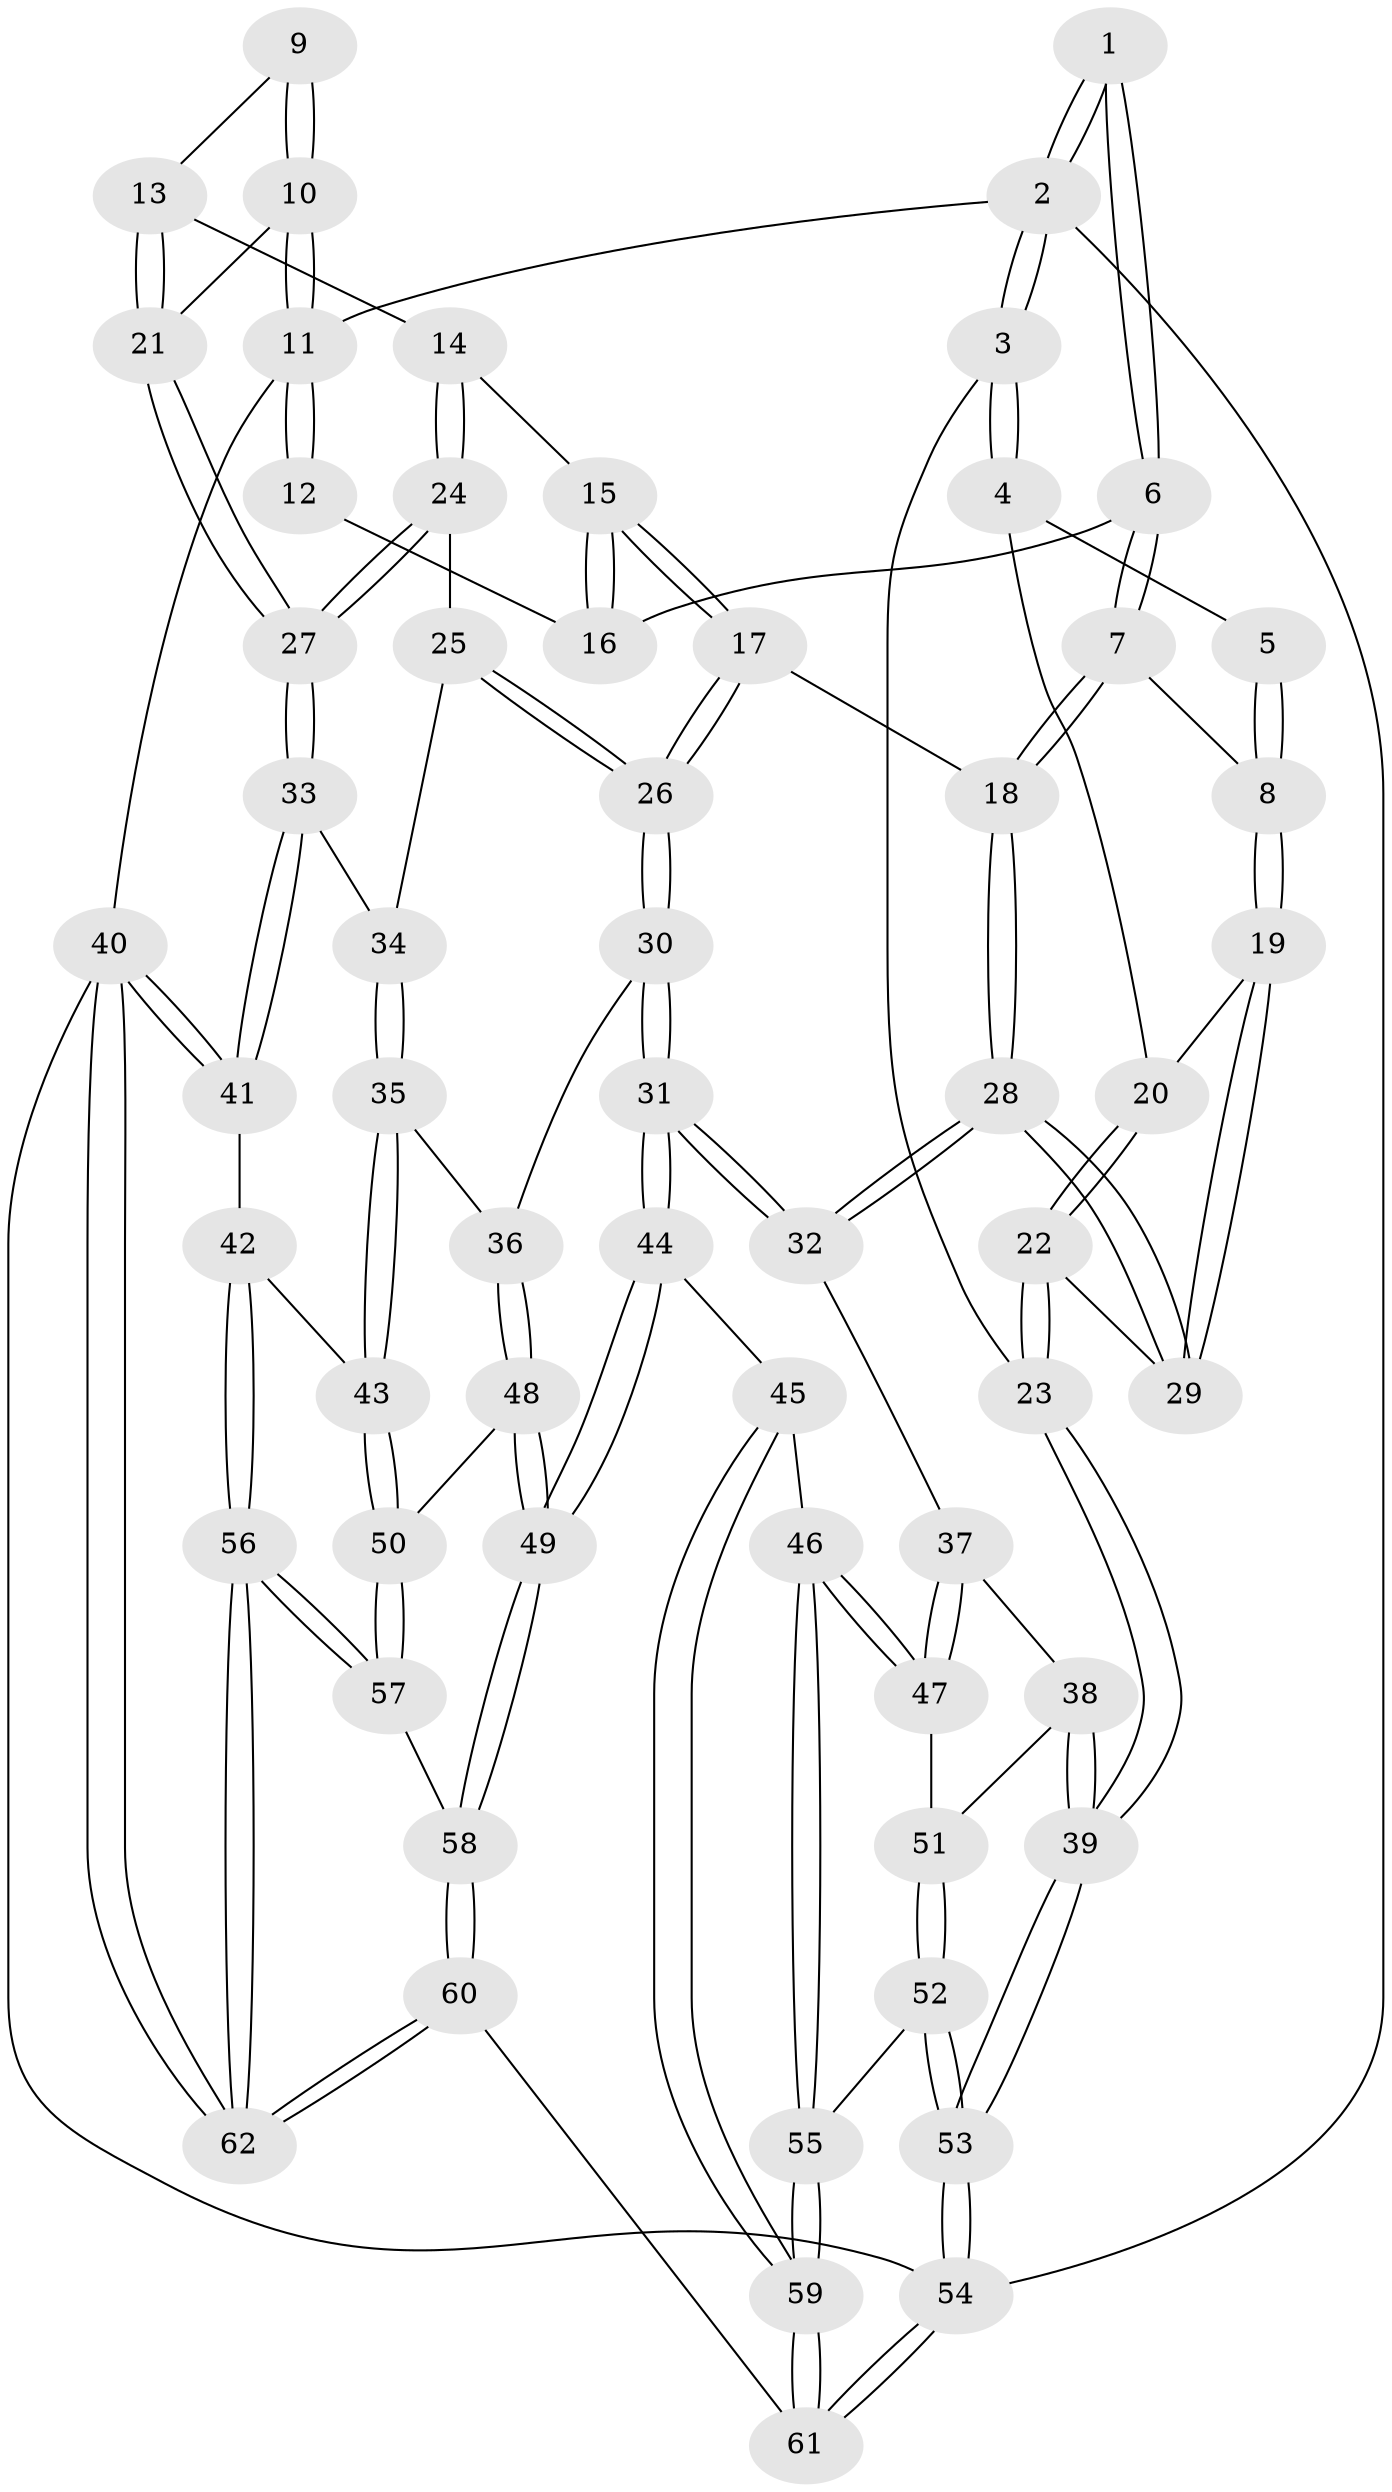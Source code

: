 // Generated by graph-tools (version 1.1) at 2025/17/03/09/25 04:17:23]
// undirected, 62 vertices, 152 edges
graph export_dot {
graph [start="1"]
  node [color=gray90,style=filled];
  1 [pos="+0.23716572841231104+0"];
  2 [pos="+0+0"];
  3 [pos="+0+0.08335522966068963"];
  4 [pos="+0.0441924113044196+0.15182355448209792"];
  5 [pos="+0.12740735035331582+0.024893882407149265"];
  6 [pos="+0.48606312312260924+0"];
  7 [pos="+0.3627872292166973+0.19012037499769877"];
  8 [pos="+0.26665099096704536+0.23148967123022476"];
  9 [pos="+0.8016783074207179+0"];
  10 [pos="+1+0.2930182747450739"];
  11 [pos="+1+0"];
  12 [pos="+0.6985496416258606+0"];
  13 [pos="+0.9431517413431433+0.21739640148989328"];
  14 [pos="+0.7307974453238312+0.22256171601060815"];
  15 [pos="+0.7113592170130374+0.1956977501897018"];
  16 [pos="+0.6200078543376354+0"];
  17 [pos="+0.5078856992803099+0.3840541557952207"];
  18 [pos="+0.46932841412563725+0.3605941938994303"];
  19 [pos="+0.2522826985405806+0.23865815711784819"];
  20 [pos="+0.131614520096681+0.20406507960491957"];
  21 [pos="+1+0.3577419909487887"];
  22 [pos="+0+0.45408353809401153"];
  23 [pos="+0+0.5050982127783296"];
  24 [pos="+0.7449106262156672+0.2800119473921341"];
  25 [pos="+0.7304823939093559+0.43728105879536266"];
  26 [pos="+0.6044350297879881+0.4921429795269748"];
  27 [pos="+1+0.36800385627679927"];
  28 [pos="+0.2717100078093925+0.5749637775267326"];
  29 [pos="+0.19336659242136098+0.3848798811402069"];
  30 [pos="+0.5966452602937315+0.5319932151797923"];
  31 [pos="+0.3432787517909422+0.6549041659352087"];
  32 [pos="+0.26988589588188394+0.6047346059226774"];
  33 [pos="+1+0.3875939044051987"];
  34 [pos="+0.8855647412240159+0.48279373852817065"];
  35 [pos="+0.8304542143675612+0.6764468233513525"];
  36 [pos="+0.6427663735374115+0.6549942161013655"];
  37 [pos="+0.2359571341583653+0.61847415340728"];
  38 [pos="+0+0.5665162915623181"];
  39 [pos="+0+0.5448969869478685"];
  40 [pos="+1+1"];
  41 [pos="+1+0.7136044017213632"];
  42 [pos="+0.9976421731719549+0.7619501139107215"];
  43 [pos="+0.8794269081819741+0.7546346295862753"];
  44 [pos="+0.4049723141976144+0.8090445889467972"];
  45 [pos="+0.3185249547278486+0.8415289703357733"];
  46 [pos="+0.158016863498739+0.8275793431894636"];
  47 [pos="+0.15615039752021231+0.7664255323702518"];
  48 [pos="+0.5993600397615513+0.7892324083708613"];
  49 [pos="+0.5160963077474549+0.8963822754966153"];
  50 [pos="+0.8360398690213156+0.8149793878662558"];
  51 [pos="+0.08874285533083695+0.7466830615856462"];
  52 [pos="+0+0.8760467572371854"];
  53 [pos="+0+0.8746801405476063"];
  54 [pos="+0+1"];
  55 [pos="+0.11439970986147562+0.8985960729300924"];
  56 [pos="+0.913985081216289+1"];
  57 [pos="+0.823617971311561+0.8927473651065542"];
  58 [pos="+0.5294752827074346+0.9663382265293735"];
  59 [pos="+0.18548620627721701+1"];
  60 [pos="+0.5138472240096761+1"];
  61 [pos="+0.24166818366426526+1"];
  62 [pos="+1+1"];
  1 -- 2;
  1 -- 2;
  1 -- 6;
  1 -- 6;
  2 -- 3;
  2 -- 3;
  2 -- 11;
  2 -- 54;
  3 -- 4;
  3 -- 4;
  3 -- 23;
  4 -- 5;
  4 -- 20;
  5 -- 8;
  5 -- 8;
  6 -- 7;
  6 -- 7;
  6 -- 16;
  7 -- 8;
  7 -- 18;
  7 -- 18;
  8 -- 19;
  8 -- 19;
  9 -- 10;
  9 -- 10;
  9 -- 13;
  10 -- 11;
  10 -- 11;
  10 -- 21;
  11 -- 12;
  11 -- 12;
  11 -- 40;
  12 -- 16;
  13 -- 14;
  13 -- 21;
  13 -- 21;
  14 -- 15;
  14 -- 24;
  14 -- 24;
  15 -- 16;
  15 -- 16;
  15 -- 17;
  15 -- 17;
  17 -- 18;
  17 -- 26;
  17 -- 26;
  18 -- 28;
  18 -- 28;
  19 -- 20;
  19 -- 29;
  19 -- 29;
  20 -- 22;
  20 -- 22;
  21 -- 27;
  21 -- 27;
  22 -- 23;
  22 -- 23;
  22 -- 29;
  23 -- 39;
  23 -- 39;
  24 -- 25;
  24 -- 27;
  24 -- 27;
  25 -- 26;
  25 -- 26;
  25 -- 34;
  26 -- 30;
  26 -- 30;
  27 -- 33;
  27 -- 33;
  28 -- 29;
  28 -- 29;
  28 -- 32;
  28 -- 32;
  30 -- 31;
  30 -- 31;
  30 -- 36;
  31 -- 32;
  31 -- 32;
  31 -- 44;
  31 -- 44;
  32 -- 37;
  33 -- 34;
  33 -- 41;
  33 -- 41;
  34 -- 35;
  34 -- 35;
  35 -- 36;
  35 -- 43;
  35 -- 43;
  36 -- 48;
  36 -- 48;
  37 -- 38;
  37 -- 47;
  37 -- 47;
  38 -- 39;
  38 -- 39;
  38 -- 51;
  39 -- 53;
  39 -- 53;
  40 -- 41;
  40 -- 41;
  40 -- 62;
  40 -- 62;
  40 -- 54;
  41 -- 42;
  42 -- 43;
  42 -- 56;
  42 -- 56;
  43 -- 50;
  43 -- 50;
  44 -- 45;
  44 -- 49;
  44 -- 49;
  45 -- 46;
  45 -- 59;
  45 -- 59;
  46 -- 47;
  46 -- 47;
  46 -- 55;
  46 -- 55;
  47 -- 51;
  48 -- 49;
  48 -- 49;
  48 -- 50;
  49 -- 58;
  49 -- 58;
  50 -- 57;
  50 -- 57;
  51 -- 52;
  51 -- 52;
  52 -- 53;
  52 -- 53;
  52 -- 55;
  53 -- 54;
  53 -- 54;
  54 -- 61;
  54 -- 61;
  55 -- 59;
  55 -- 59;
  56 -- 57;
  56 -- 57;
  56 -- 62;
  56 -- 62;
  57 -- 58;
  58 -- 60;
  58 -- 60;
  59 -- 61;
  59 -- 61;
  60 -- 61;
  60 -- 62;
  60 -- 62;
}
